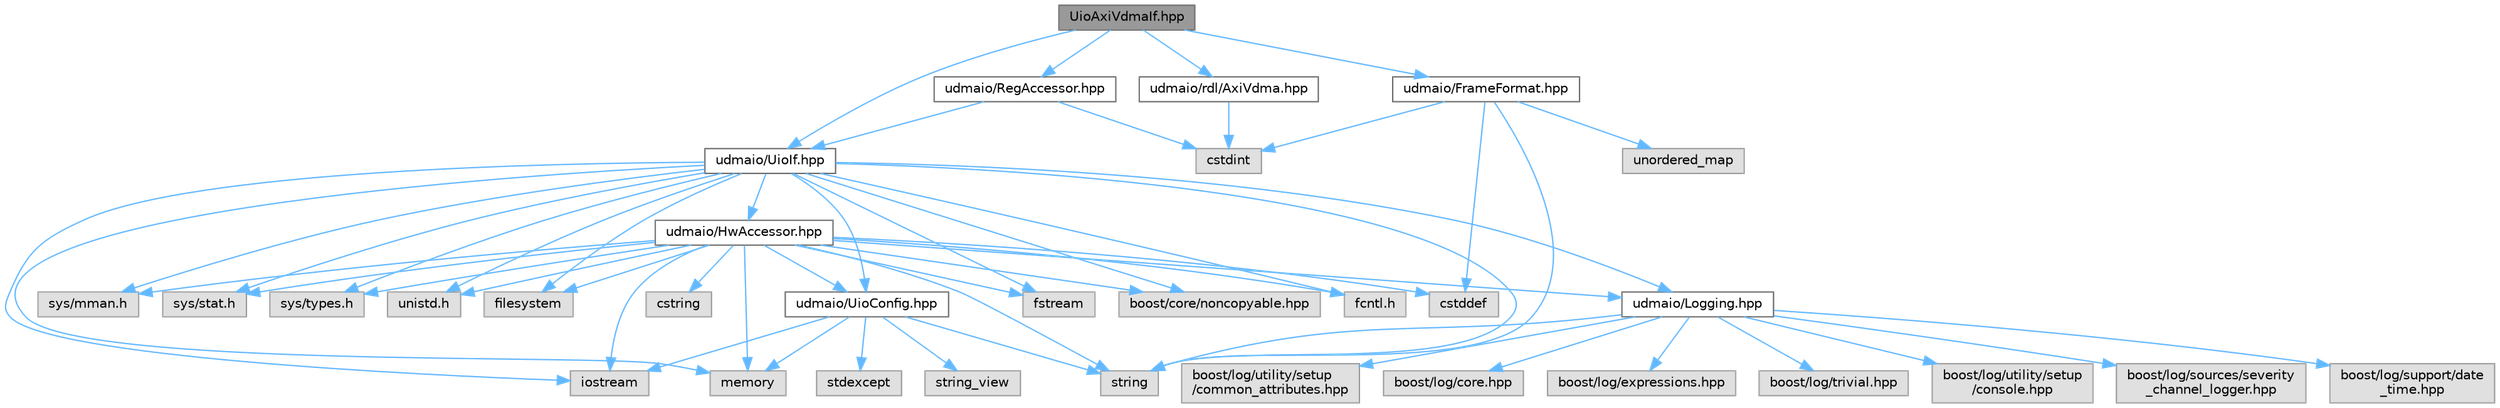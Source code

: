 digraph "UioAxiVdmaIf.hpp"
{
 // INTERACTIVE_SVG=YES
 // LATEX_PDF_SIZE
  bgcolor="transparent";
  edge [fontname=Helvetica,fontsize=10,labelfontname=Helvetica,labelfontsize=10];
  node [fontname=Helvetica,fontsize=10,shape=box,height=0.2,width=0.4];
  Node1 [label="UioAxiVdmaIf.hpp",height=0.2,width=0.4,color="gray40", fillcolor="grey60", style="filled", fontcolor="black",tooltip=" "];
  Node1 -> Node2 [color="steelblue1",style="solid"];
  Node2 [label="udmaio/RegAccessor.hpp",height=0.2,width=0.4,color="grey40", fillcolor="white", style="filled",URL="$_reg_accessor_8hpp.html",tooltip=" "];
  Node2 -> Node3 [color="steelblue1",style="solid"];
  Node3 [label="cstdint",height=0.2,width=0.4,color="grey60", fillcolor="#E0E0E0", style="filled",tooltip=" "];
  Node2 -> Node4 [color="steelblue1",style="solid"];
  Node4 [label="udmaio/UioIf.hpp",height=0.2,width=0.4,color="grey40", fillcolor="white", style="filled",URL="$_uio_if_8hpp.html",tooltip=" "];
  Node4 -> Node5 [color="steelblue1",style="solid"];
  Node5 [label="filesystem",height=0.2,width=0.4,color="grey60", fillcolor="#E0E0E0", style="filled",tooltip=" "];
  Node4 -> Node6 [color="steelblue1",style="solid"];
  Node6 [label="fstream",height=0.2,width=0.4,color="grey60", fillcolor="#E0E0E0", style="filled",tooltip=" "];
  Node4 -> Node7 [color="steelblue1",style="solid"];
  Node7 [label="iostream",height=0.2,width=0.4,color="grey60", fillcolor="#E0E0E0", style="filled",tooltip=" "];
  Node4 -> Node8 [color="steelblue1",style="solid"];
  Node8 [label="memory",height=0.2,width=0.4,color="grey60", fillcolor="#E0E0E0", style="filled",tooltip=" "];
  Node4 -> Node9 [color="steelblue1",style="solid"];
  Node9 [label="string",height=0.2,width=0.4,color="grey60", fillcolor="#E0E0E0", style="filled",tooltip=" "];
  Node4 -> Node10 [color="steelblue1",style="solid"];
  Node10 [label="boost/core/noncopyable.hpp",height=0.2,width=0.4,color="grey60", fillcolor="#E0E0E0", style="filled",tooltip=" "];
  Node4 -> Node11 [color="steelblue1",style="solid"];
  Node11 [label="fcntl.h",height=0.2,width=0.4,color="grey60", fillcolor="#E0E0E0", style="filled",tooltip=" "];
  Node4 -> Node12 [color="steelblue1",style="solid"];
  Node12 [label="sys/mman.h",height=0.2,width=0.4,color="grey60", fillcolor="#E0E0E0", style="filled",tooltip=" "];
  Node4 -> Node13 [color="steelblue1",style="solid"];
  Node13 [label="sys/stat.h",height=0.2,width=0.4,color="grey60", fillcolor="#E0E0E0", style="filled",tooltip=" "];
  Node4 -> Node14 [color="steelblue1",style="solid"];
  Node14 [label="sys/types.h",height=0.2,width=0.4,color="grey60", fillcolor="#E0E0E0", style="filled",tooltip=" "];
  Node4 -> Node15 [color="steelblue1",style="solid"];
  Node15 [label="unistd.h",height=0.2,width=0.4,color="grey60", fillcolor="#E0E0E0", style="filled",tooltip=" "];
  Node4 -> Node16 [color="steelblue1",style="solid"];
  Node16 [label="udmaio/HwAccessor.hpp",height=0.2,width=0.4,color="grey40", fillcolor="white", style="filled",URL="$_hw_accessor_8hpp.html",tooltip=" "];
  Node16 -> Node17 [color="steelblue1",style="solid"];
  Node17 [label="cstddef",height=0.2,width=0.4,color="grey60", fillcolor="#E0E0E0", style="filled",tooltip=" "];
  Node16 -> Node18 [color="steelblue1",style="solid"];
  Node18 [label="cstring",height=0.2,width=0.4,color="grey60", fillcolor="#E0E0E0", style="filled",tooltip=" "];
  Node16 -> Node5 [color="steelblue1",style="solid"];
  Node16 -> Node6 [color="steelblue1",style="solid"];
  Node16 -> Node7 [color="steelblue1",style="solid"];
  Node16 -> Node8 [color="steelblue1",style="solid"];
  Node16 -> Node9 [color="steelblue1",style="solid"];
  Node16 -> Node10 [color="steelblue1",style="solid"];
  Node16 -> Node11 [color="steelblue1",style="solid"];
  Node16 -> Node12 [color="steelblue1",style="solid"];
  Node16 -> Node13 [color="steelblue1",style="solid"];
  Node16 -> Node14 [color="steelblue1",style="solid"];
  Node16 -> Node15 [color="steelblue1",style="solid"];
  Node16 -> Node19 [color="steelblue1",style="solid"];
  Node19 [label="udmaio/Logging.hpp",height=0.2,width=0.4,color="grey40", fillcolor="white", style="filled",URL="$_logging_8hpp.html",tooltip=" "];
  Node19 -> Node9 [color="steelblue1",style="solid"];
  Node19 -> Node20 [color="steelblue1",style="solid"];
  Node20 [label="boost/log/core.hpp",height=0.2,width=0.4,color="grey60", fillcolor="#E0E0E0", style="filled",tooltip=" "];
  Node19 -> Node21 [color="steelblue1",style="solid"];
  Node21 [label="boost/log/expressions.hpp",height=0.2,width=0.4,color="grey60", fillcolor="#E0E0E0", style="filled",tooltip=" "];
  Node19 -> Node22 [color="steelblue1",style="solid"];
  Node22 [label="boost/log/trivial.hpp",height=0.2,width=0.4,color="grey60", fillcolor="#E0E0E0", style="filled",tooltip=" "];
  Node19 -> Node23 [color="steelblue1",style="solid"];
  Node23 [label="boost/log/utility/setup\l/console.hpp",height=0.2,width=0.4,color="grey60", fillcolor="#E0E0E0", style="filled",tooltip=" "];
  Node19 -> Node24 [color="steelblue1",style="solid"];
  Node24 [label="boost/log/sources/severity\l_channel_logger.hpp",height=0.2,width=0.4,color="grey60", fillcolor="#E0E0E0", style="filled",tooltip=" "];
  Node19 -> Node25 [color="steelblue1",style="solid"];
  Node25 [label="boost/log/support/date\l_time.hpp",height=0.2,width=0.4,color="grey60", fillcolor="#E0E0E0", style="filled",tooltip=" "];
  Node19 -> Node26 [color="steelblue1",style="solid"];
  Node26 [label="boost/log/utility/setup\l/common_attributes.hpp",height=0.2,width=0.4,color="grey60", fillcolor="#E0E0E0", style="filled",tooltip=" "];
  Node16 -> Node27 [color="steelblue1",style="solid"];
  Node27 [label="udmaio/UioConfig.hpp",height=0.2,width=0.4,color="grey40", fillcolor="white", style="filled",URL="$_uio_config_8hpp.html",tooltip=" "];
  Node27 -> Node7 [color="steelblue1",style="solid"];
  Node27 -> Node8 [color="steelblue1",style="solid"];
  Node27 -> Node28 [color="steelblue1",style="solid"];
  Node28 [label="stdexcept",height=0.2,width=0.4,color="grey60", fillcolor="#E0E0E0", style="filled",tooltip=" "];
  Node27 -> Node9 [color="steelblue1",style="solid"];
  Node27 -> Node29 [color="steelblue1",style="solid"];
  Node29 [label="string_view",height=0.2,width=0.4,color="grey60", fillcolor="#E0E0E0", style="filled",tooltip=" "];
  Node4 -> Node19 [color="steelblue1",style="solid"];
  Node4 -> Node27 [color="steelblue1",style="solid"];
  Node1 -> Node4 [color="steelblue1",style="solid"];
  Node1 -> Node30 [color="steelblue1",style="solid"];
  Node30 [label="udmaio/FrameFormat.hpp",height=0.2,width=0.4,color="grey40", fillcolor="white", style="filled",URL="$_frame_format_8hpp.html",tooltip=" "];
  Node30 -> Node17 [color="steelblue1",style="solid"];
  Node30 -> Node3 [color="steelblue1",style="solid"];
  Node30 -> Node9 [color="steelblue1",style="solid"];
  Node30 -> Node31 [color="steelblue1",style="solid"];
  Node31 [label="unordered_map",height=0.2,width=0.4,color="grey60", fillcolor="#E0E0E0", style="filled",tooltip=" "];
  Node1 -> Node32 [color="steelblue1",style="solid"];
  Node32 [label="udmaio/rdl/AxiVdma.hpp",height=0.2,width=0.4,color="grey40", fillcolor="white", style="filled",URL="$_axi_vdma_8hpp.html",tooltip=" "];
  Node32 -> Node3 [color="steelblue1",style="solid"];
}
